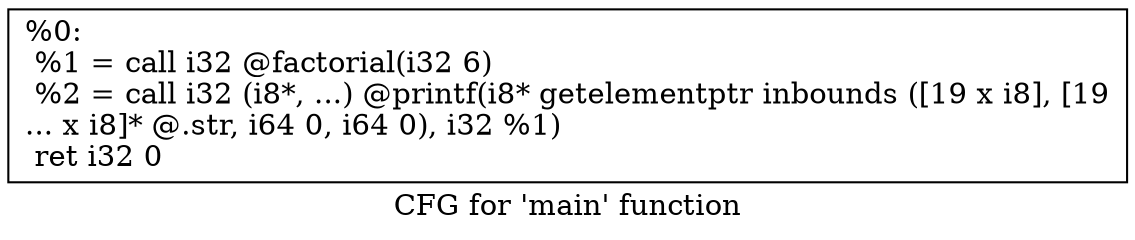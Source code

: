 digraph "CFG for 'main' function" {
	label="CFG for 'main' function";

	Node0x851e30 [shape=record,label="{%0:\l  %1 = call i32 @factorial(i32 6)\l  %2 = call i32 (i8*, ...) @printf(i8* getelementptr inbounds ([19 x i8], [19\l... x i8]* @.str, i64 0, i64 0), i32 %1)\l  ret i32 0\l}"];
}
